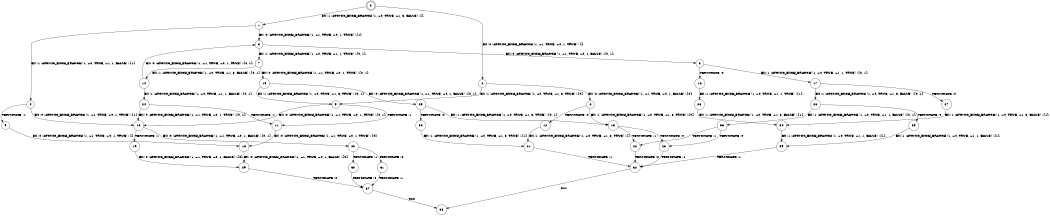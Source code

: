 digraph BCG {
size = "7, 10.5";
center = TRUE;
node [shape = circle];
0 [peripheries = 2];
0 -> 1 [label = "EX !1 !ATOMIC_EXCH_BRANCH (1, +0, TRUE, +1, 3, FALSE) !{}"];
0 -> 2 [label = "EX !0 !ATOMIC_EXCH_BRANCH (1, +1, TRUE, +0, 1, TRUE) !{}"];
1 -> 3 [label = "EX !0 !ATOMIC_EXCH_BRANCH (1, +1, TRUE, +0, 1, TRUE) !{1}"];
1 -> 4 [label = "EX !1 !ATOMIC_EXCH_BRANCH (1, +0, TRUE, +1, 1, FALSE) !{1}"];
2 -> 5 [label = "EX !1 !ATOMIC_EXCH_BRANCH (1, +0, TRUE, +1, 3, TRUE) !{0}"];
2 -> 6 [label = "EX !0 !ATOMIC_EXCH_BRANCH (1, +1, TRUE, +0, 1, FALSE) !{0}"];
3 -> 7 [label = "EX !1 !ATOMIC_EXCH_BRANCH (1, +0, TRUE, +1, 1, TRUE) !{0, 1}"];
3 -> 8 [label = "EX !0 !ATOMIC_EXCH_BRANCH (1, +1, TRUE, +0, 1, FALSE) !{0, 1}"];
4 -> 9 [label = "TERMINATE !1"];
4 -> 10 [label = "EX !0 !ATOMIC_EXCH_BRANCH (1, +1, TRUE, +0, 1, TRUE) !{1}"];
5 -> 11 [label = "TERMINATE !1"];
5 -> 10 [label = "EX !0 !ATOMIC_EXCH_BRANCH (1, +1, TRUE, +0, 1, TRUE) !{0, 1}"];
6 -> 12 [label = "TERMINATE !0"];
6 -> 13 [label = "EX !1 !ATOMIC_EXCH_BRANCH (1, +0, TRUE, +1, 3, TRUE) !{0}"];
7 -> 14 [label = "EX !1 !ATOMIC_EXCH_BRANCH (1, +0, TRUE, +1, 3, FALSE) !{0, 1}"];
7 -> 15 [label = "EX !0 !ATOMIC_EXCH_BRANCH (1, +1, TRUE, +0, 1, TRUE) !{0, 1}"];
8 -> 16 [label = "TERMINATE !0"];
8 -> 17 [label = "EX !1 !ATOMIC_EXCH_BRANCH (1, +0, TRUE, +1, 1, TRUE) !{0, 1}"];
9 -> 18 [label = "EX !0 !ATOMIC_EXCH_BRANCH (1, +1, TRUE, +0, 1, TRUE) !{}"];
10 -> 19 [label = "TERMINATE !1"];
10 -> 20 [label = "EX !0 !ATOMIC_EXCH_BRANCH (1, +1, TRUE, +0, 1, FALSE) !{0, 1}"];
11 -> 18 [label = "EX !0 !ATOMIC_EXCH_BRANCH (1, +1, TRUE, +0, 1, TRUE) !{0}"];
12 -> 21 [label = "EX !1 !ATOMIC_EXCH_BRANCH (1, +0, TRUE, +1, 3, TRUE) !{}"];
13 -> 22 [label = "TERMINATE !1"];
13 -> 23 [label = "TERMINATE !0"];
14 -> 24 [label = "EX !1 !ATOMIC_EXCH_BRANCH (1, +0, TRUE, +1, 1, FALSE) !{0, 1}"];
14 -> 3 [label = "EX !0 !ATOMIC_EXCH_BRANCH (1, +1, TRUE, +0, 1, TRUE) !{0, 1}"];
15 -> 5 [label = "EX !1 !ATOMIC_EXCH_BRANCH (1, +0, TRUE, +1, 3, TRUE) !{0, 1}"];
15 -> 25 [label = "EX !0 !ATOMIC_EXCH_BRANCH (1, +1, TRUE, +0, 1, FALSE) !{0, 1}"];
16 -> 26 [label = "EX !1 !ATOMIC_EXCH_BRANCH (1, +0, TRUE, +1, 1, TRUE) !{1}"];
17 -> 27 [label = "TERMINATE !0"];
17 -> 28 [label = "EX !1 !ATOMIC_EXCH_BRANCH (1, +0, TRUE, +1, 3, FALSE) !{0, 1}"];
18 -> 29 [label = "EX !0 !ATOMIC_EXCH_BRANCH (1, +1, TRUE, +0, 1, FALSE) !{0}"];
19 -> 29 [label = "EX !0 !ATOMIC_EXCH_BRANCH (1, +1, TRUE, +0, 1, FALSE) !{0}"];
20 -> 30 [label = "TERMINATE !1"];
20 -> 31 [label = "TERMINATE !0"];
21 -> 32 [label = "TERMINATE !1"];
22 -> 32 [label = "TERMINATE !0"];
23 -> 32 [label = "TERMINATE !1"];
24 -> 11 [label = "TERMINATE !1"];
24 -> 10 [label = "EX !0 !ATOMIC_EXCH_BRANCH (1, +1, TRUE, +0, 1, TRUE) !{0, 1}"];
25 -> 33 [label = "TERMINATE !0"];
25 -> 13 [label = "EX !1 !ATOMIC_EXCH_BRANCH (1, +0, TRUE, +1, 3, TRUE) !{0, 1}"];
26 -> 34 [label = "EX !1 !ATOMIC_EXCH_BRANCH (1, +0, TRUE, +1, 3, FALSE) !{1}"];
27 -> 34 [label = "EX !1 !ATOMIC_EXCH_BRANCH (1, +0, TRUE, +1, 3, FALSE) !{1}"];
28 -> 35 [label = "TERMINATE !0"];
28 -> 36 [label = "EX !1 !ATOMIC_EXCH_BRANCH (1, +0, TRUE, +1, 1, FALSE) !{0, 1}"];
29 -> 37 [label = "TERMINATE !0"];
30 -> 37 [label = "TERMINATE !0"];
31 -> 37 [label = "TERMINATE !1"];
32 -> 38 [label = "exit"];
33 -> 21 [label = "EX !1 !ATOMIC_EXCH_BRANCH (1, +0, TRUE, +1, 3, TRUE) !{1}"];
34 -> 39 [label = "EX !1 !ATOMIC_EXCH_BRANCH (1, +0, TRUE, +1, 1, FALSE) !{1}"];
35 -> 39 [label = "EX !1 !ATOMIC_EXCH_BRANCH (1, +0, TRUE, +1, 1, FALSE) !{1}"];
36 -> 22 [label = "TERMINATE !1"];
36 -> 23 [label = "TERMINATE !0"];
37 -> 38 [label = "exit"];
39 -> 32 [label = "TERMINATE !1"];
}
